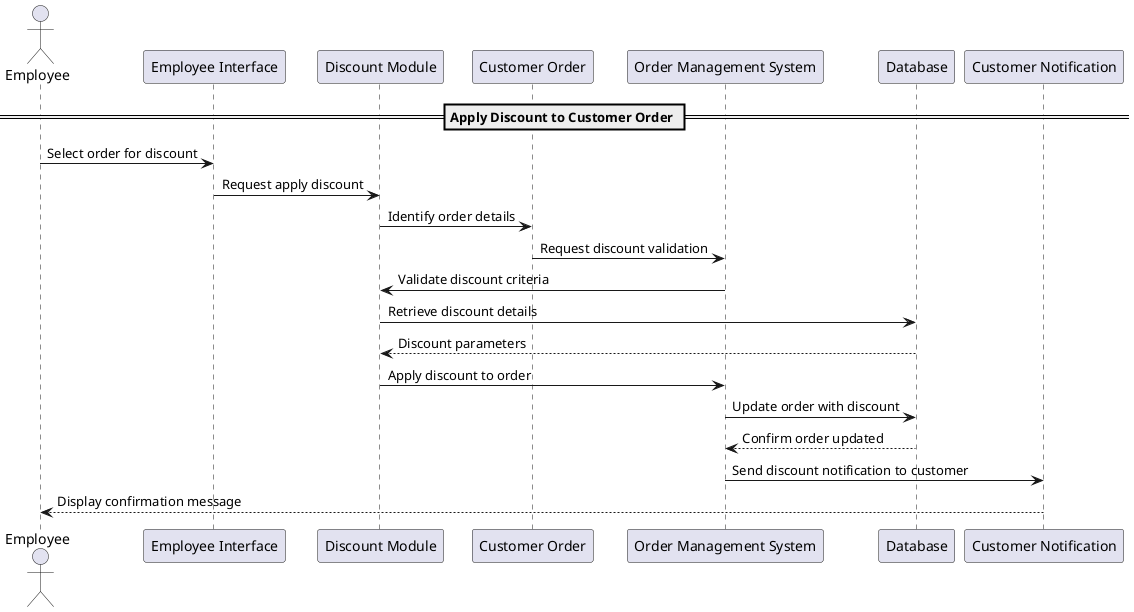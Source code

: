@startuml
actor Employee
participant "Employee Interface" as EI
participant "Discount Module" as DM
participant "Customer Order" as CO
participant "Order Management System" as OMS
participant "Database" as DB
participant "Customer Notification" as CN

== Apply Discount to Customer Order ==

Employee -> EI: Select order for discount
EI -> DM: Request apply discount
DM -> CO: Identify order details
CO -> OMS: Request discount validation
OMS -> DM: Validate discount criteria
DM -> DB: Retrieve discount details
DB --> DM: Discount parameters
DM -> OMS: Apply discount to order
OMS -> DB: Update order with discount
DB --> OMS: Confirm order updated
OMS -> CN: Send discount notification to customer
CN --> Employee: Display confirmation message

@enduml